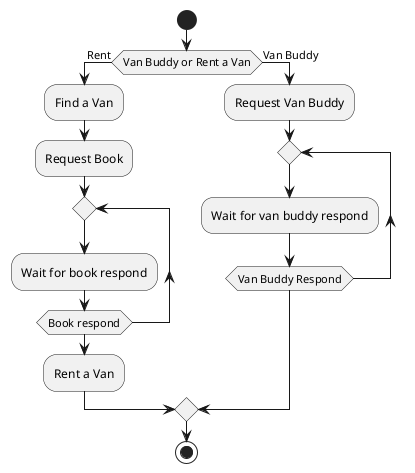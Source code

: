 @startuml Caravansary

start

if (Van Buddy or Rent a Van) then(Rent)
  :Find a Van;
  :Request Book;
  repeat
    :Wait for book respond;
  repeat while (Book respond)
  :Rent a Van;
else (Van Buddy)
  :Request Van Buddy;
  repeat
    :Wait for van buddy respond;
  repeat while (Van Buddy Respond)
endif

stop

@enduml